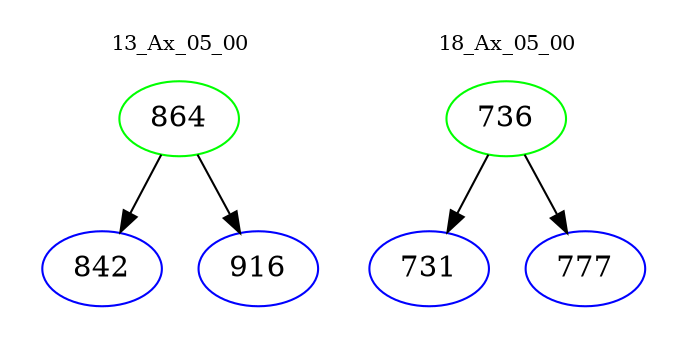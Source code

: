 digraph{
subgraph cluster_0 {
color = white
label = "13_Ax_05_00";
fontsize=10;
T0_864 [label="864", color="green"]
T0_864 -> T0_842 [color="black"]
T0_842 [label="842", color="blue"]
T0_864 -> T0_916 [color="black"]
T0_916 [label="916", color="blue"]
}
subgraph cluster_1 {
color = white
label = "18_Ax_05_00";
fontsize=10;
T1_736 [label="736", color="green"]
T1_736 -> T1_731 [color="black"]
T1_731 [label="731", color="blue"]
T1_736 -> T1_777 [color="black"]
T1_777 [label="777", color="blue"]
}
}
